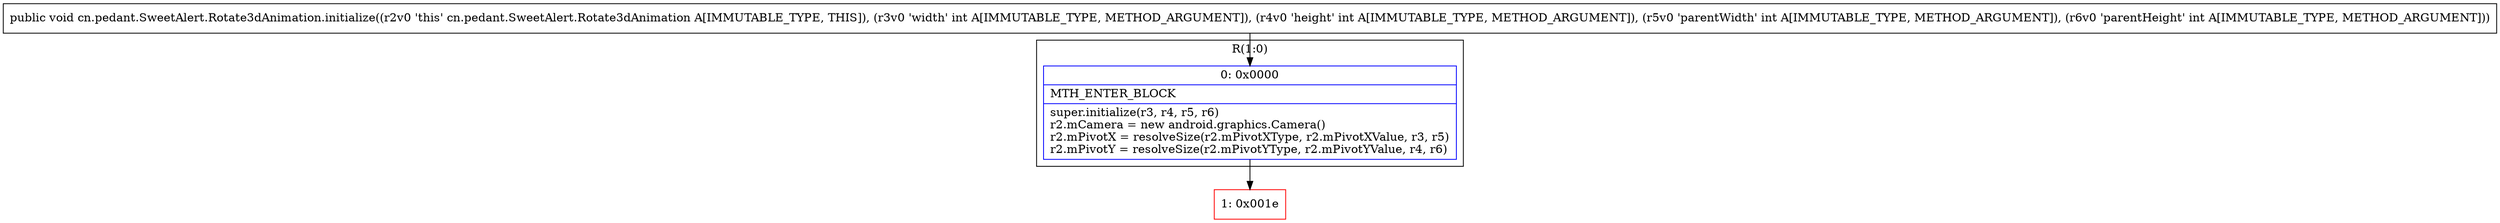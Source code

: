 digraph "CFG forcn.pedant.SweetAlert.Rotate3dAnimation.initialize(IIII)V" {
subgraph cluster_Region_2073800079 {
label = "R(1:0)";
node [shape=record,color=blue];
Node_0 [shape=record,label="{0\:\ 0x0000|MTH_ENTER_BLOCK\l|super.initialize(r3, r4, r5, r6)\lr2.mCamera = new android.graphics.Camera()\lr2.mPivotX = resolveSize(r2.mPivotXType, r2.mPivotXValue, r3, r5)\lr2.mPivotY = resolveSize(r2.mPivotYType, r2.mPivotYValue, r4, r6)\l}"];
}
Node_1 [shape=record,color=red,label="{1\:\ 0x001e}"];
MethodNode[shape=record,label="{public void cn.pedant.SweetAlert.Rotate3dAnimation.initialize((r2v0 'this' cn.pedant.SweetAlert.Rotate3dAnimation A[IMMUTABLE_TYPE, THIS]), (r3v0 'width' int A[IMMUTABLE_TYPE, METHOD_ARGUMENT]), (r4v0 'height' int A[IMMUTABLE_TYPE, METHOD_ARGUMENT]), (r5v0 'parentWidth' int A[IMMUTABLE_TYPE, METHOD_ARGUMENT]), (r6v0 'parentHeight' int A[IMMUTABLE_TYPE, METHOD_ARGUMENT])) }"];
MethodNode -> Node_0;
Node_0 -> Node_1;
}

